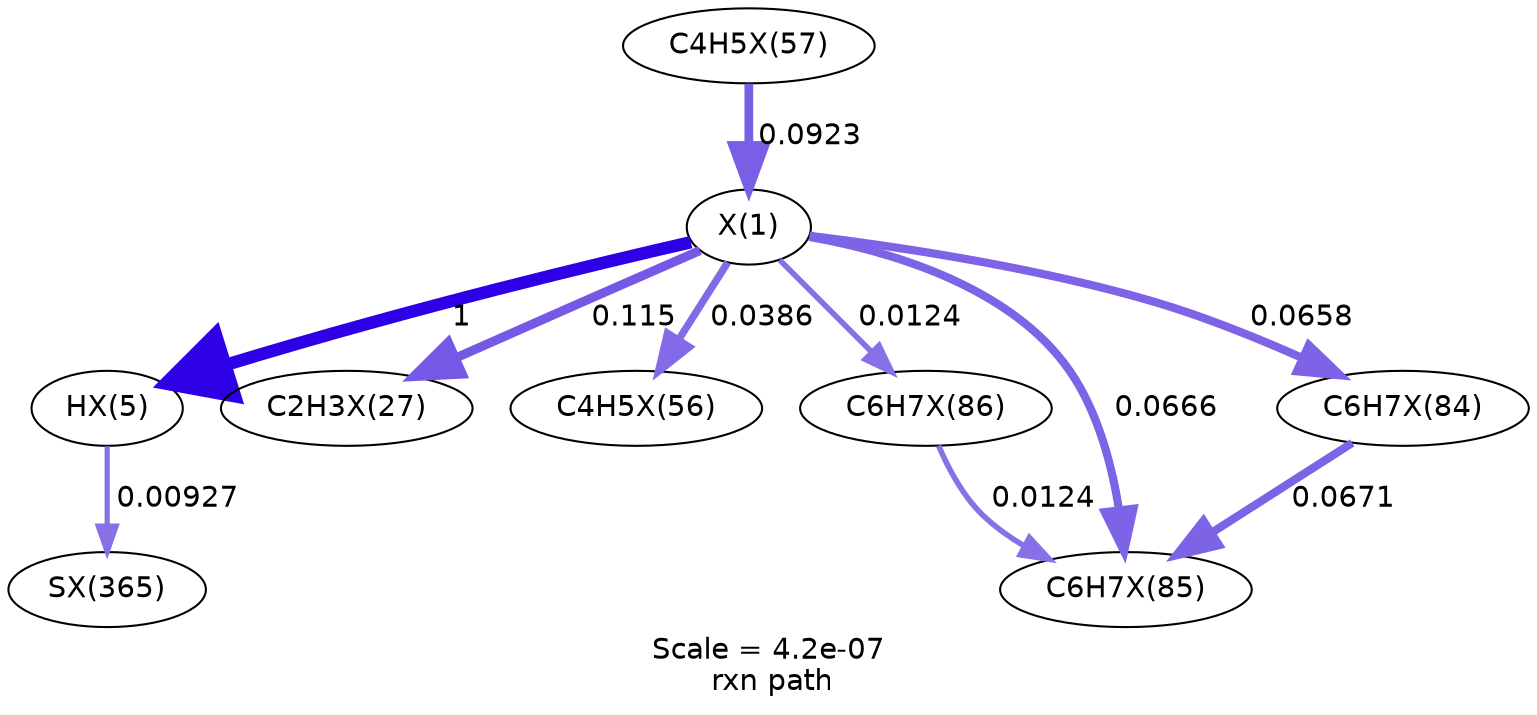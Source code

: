 digraph reaction_paths {
center=1;
s58 -> s59[fontname="Helvetica", style="setlinewidth(6)", arrowsize=3, color="0.7, 1.5, 0.9"
, label=" 1"];
s58 -> s60[fontname="Helvetica", style="setlinewidth(4.37)", arrowsize=2.18, color="0.7, 0.615, 0.9"
, label=" 0.115"];
s76 -> s58[fontname="Helvetica", style="setlinewidth(4.2)", arrowsize=2.1, color="0.7, 0.592, 0.9"
, label=" 0.0923"];
s58 -> s75[fontname="Helvetica", style="setlinewidth(3.54)", arrowsize=1.77, color="0.7, 0.539, 0.9"
, label=" 0.0386"];
s58 -> s86[fontname="Helvetica", style="setlinewidth(2.68)", arrowsize=1.34, color="0.7, 0.512, 0.9"
, label=" 0.0124"];
s58 -> s85[fontname="Helvetica", style="setlinewidth(3.95)", arrowsize=1.98, color="0.7, 0.567, 0.9"
, label=" 0.0666"];
s58 -> s84[fontname="Helvetica", style="setlinewidth(3.95)", arrowsize=1.97, color="0.7, 0.566, 0.9"
, label=" 0.0658"];
s59 -> s107[fontname="Helvetica", style="setlinewidth(2.47)", arrowsize=1.23, color="0.7, 0.509, 0.9"
, label=" 0.00927"];
s86 -> s85[fontname="Helvetica", style="setlinewidth(2.69)", arrowsize=1.34, color="0.7, 0.512, 0.9"
, label=" 0.0124"];
s84 -> s85[fontname="Helvetica", style="setlinewidth(3.96)", arrowsize=1.98, color="0.7, 0.567, 0.9"
, label=" 0.0671"];
s58 [ fontname="Helvetica", label="X(1)"];
s59 [ fontname="Helvetica", label="HX(5)"];
s60 [ fontname="Helvetica", label="C2H3X(27)"];
s75 [ fontname="Helvetica", label="C4H5X(56)"];
s76 [ fontname="Helvetica", label="C4H5X(57)"];
s84 [ fontname="Helvetica", label="C6H7X(84)"];
s85 [ fontname="Helvetica", label="C6H7X(85)"];
s86 [ fontname="Helvetica", label="C6H7X(86)"];
s107 [ fontname="Helvetica", label="SX(365)"];
 label = "Scale = 4.2e-07\l rxn path";
 fontname = "Helvetica";
}
